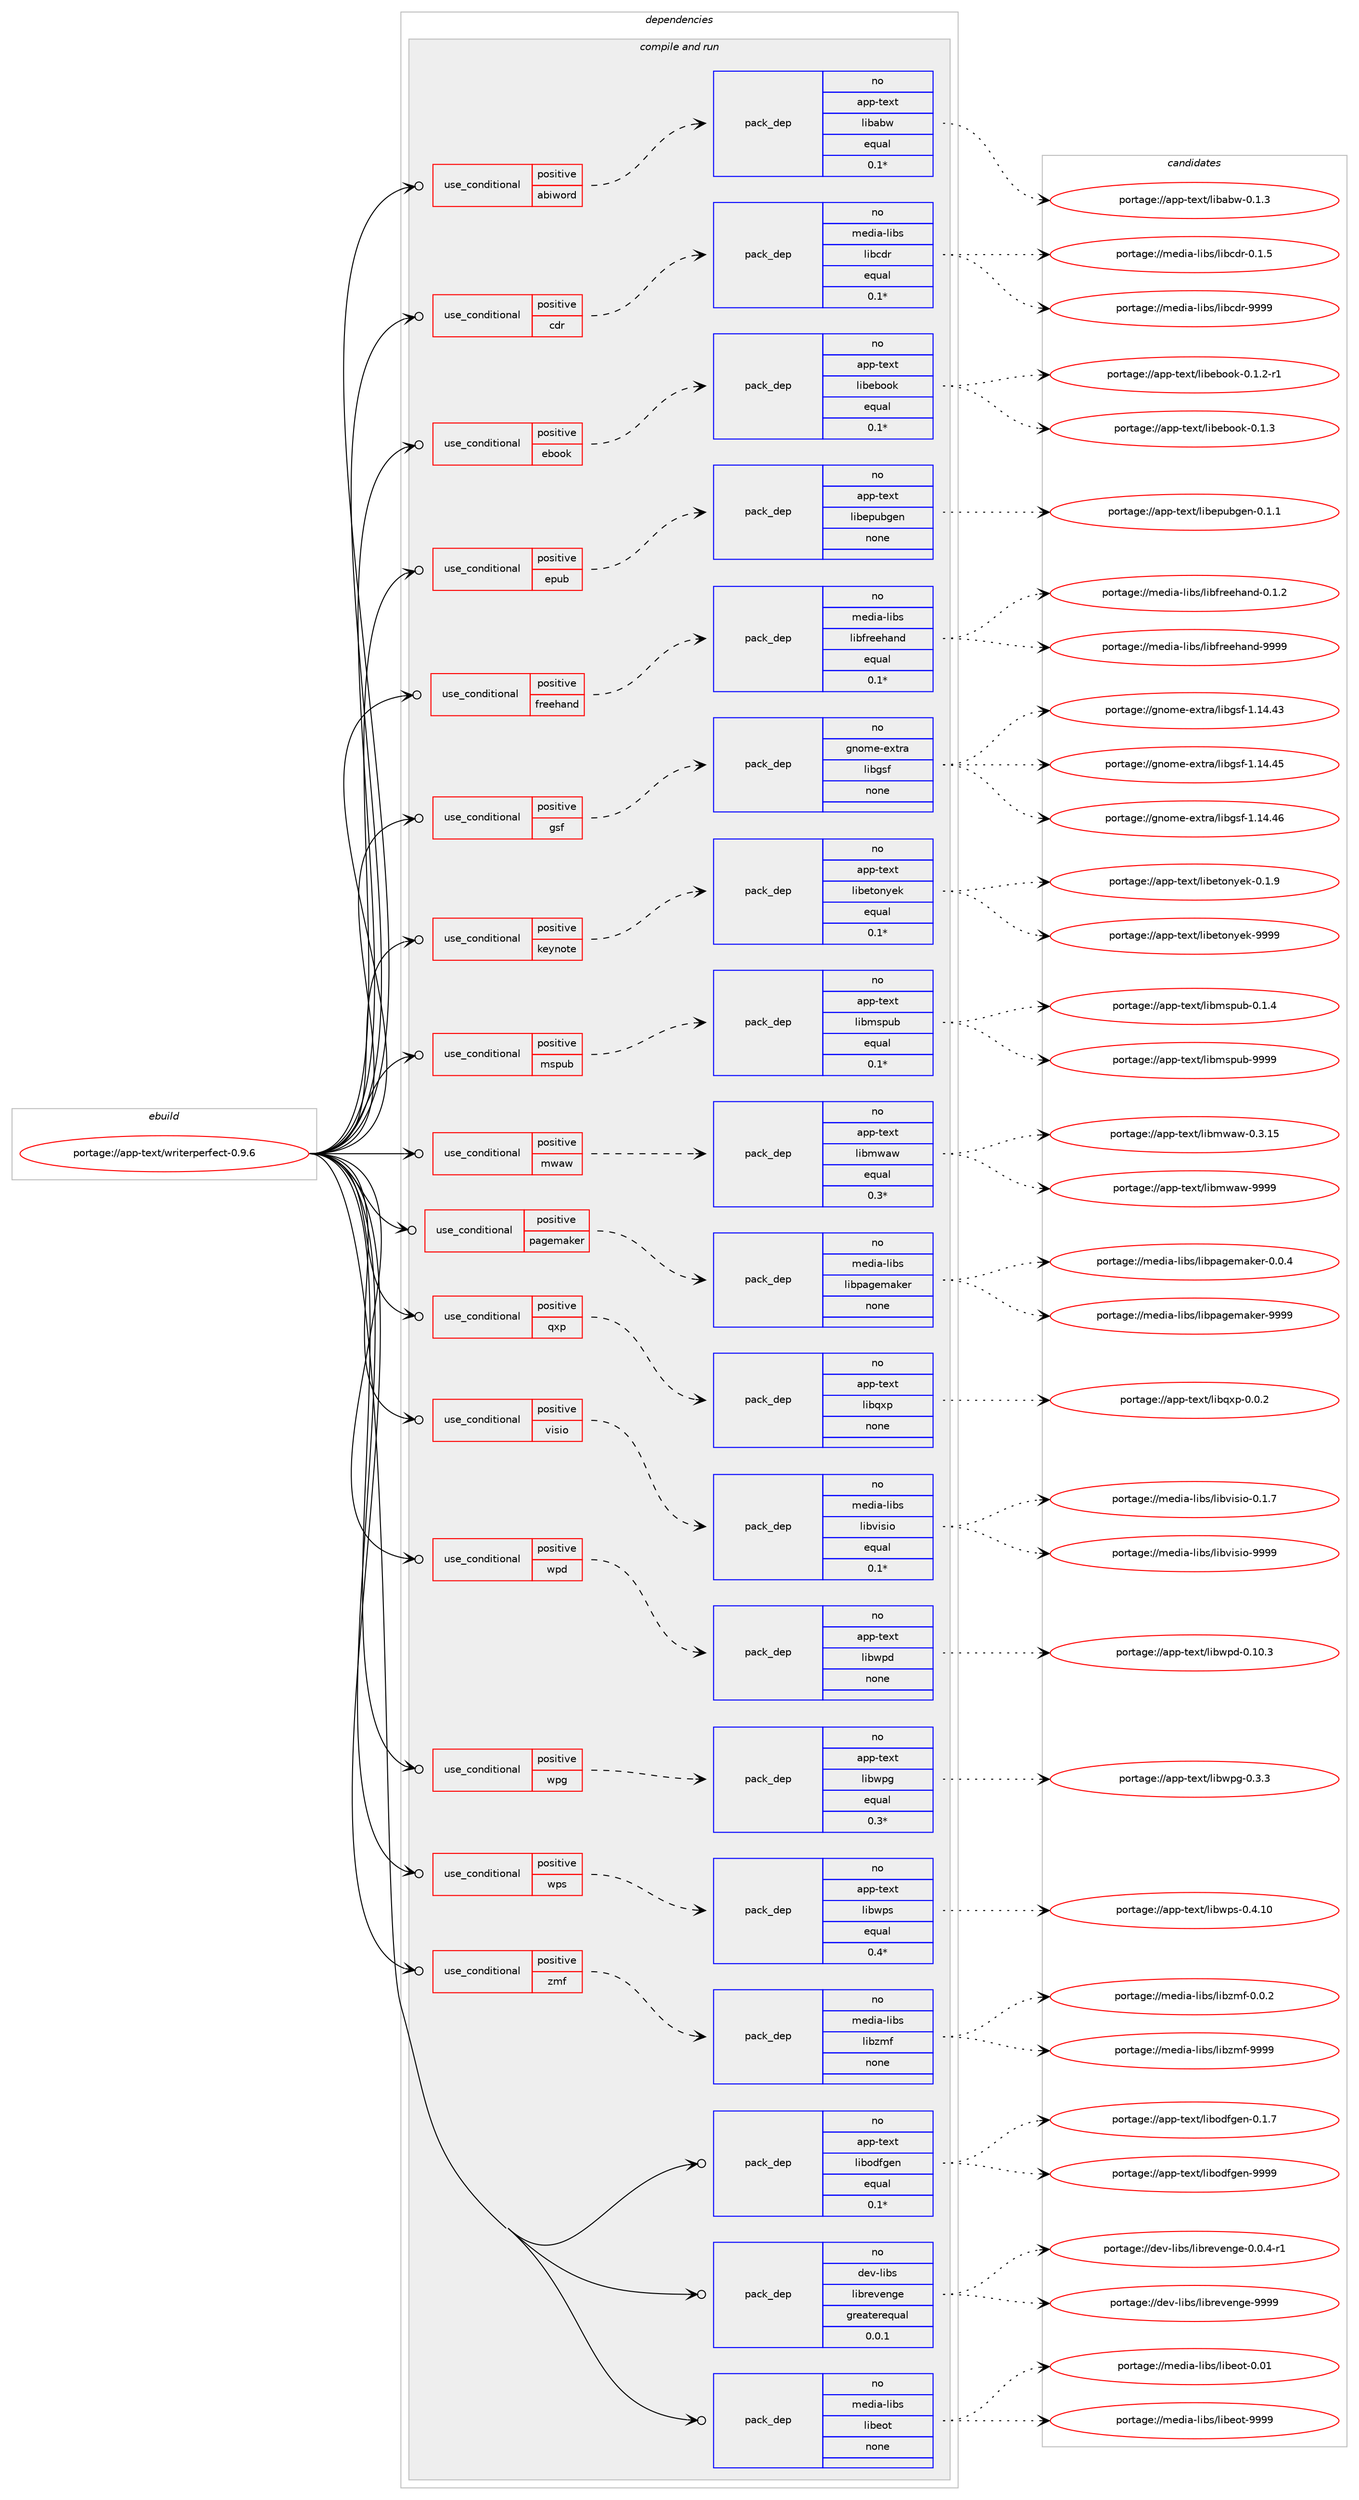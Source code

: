 digraph prolog {

# *************
# Graph options
# *************

newrank=true;
concentrate=true;
compound=true;
graph [rankdir=LR,fontname=Helvetica,fontsize=10,ranksep=1.5];#, ranksep=2.5, nodesep=0.2];
edge  [arrowhead=vee];
node  [fontname=Helvetica,fontsize=10];

# **********
# The ebuild
# **********

subgraph cluster_leftcol {
color=gray;
rank=same;
label=<<i>ebuild</i>>;
id [label="portage://app-text/writerperfect-0.9.6", color=red, width=4, href="../app-text/writerperfect-0.9.6.svg"];
}

# ****************
# The dependencies
# ****************

subgraph cluster_midcol {
color=gray;
label=<<i>dependencies</i>>;
subgraph cluster_compile {
fillcolor="#eeeeee";
style=filled;
label=<<i>compile</i>>;
}
subgraph cluster_compileandrun {
fillcolor="#eeeeee";
style=filled;
label=<<i>compile and run</i>>;
subgraph cond11593 {
dependency48494 [label=<<TABLE BORDER="0" CELLBORDER="1" CELLSPACING="0" CELLPADDING="4"><TR><TD ROWSPAN="3" CELLPADDING="10">use_conditional</TD></TR><TR><TD>positive</TD></TR><TR><TD>abiword</TD></TR></TABLE>>, shape=none, color=red];
subgraph pack36064 {
dependency48495 [label=<<TABLE BORDER="0" CELLBORDER="1" CELLSPACING="0" CELLPADDING="4" WIDTH="220"><TR><TD ROWSPAN="6" CELLPADDING="30">pack_dep</TD></TR><TR><TD WIDTH="110">no</TD></TR><TR><TD>app-text</TD></TR><TR><TD>libabw</TD></TR><TR><TD>equal</TD></TR><TR><TD>0.1*</TD></TR></TABLE>>, shape=none, color=blue];
}
dependency48494:e -> dependency48495:w [weight=20,style="dashed",arrowhead="vee"];
}
id:e -> dependency48494:w [weight=20,style="solid",arrowhead="odotvee"];
subgraph cond11594 {
dependency48496 [label=<<TABLE BORDER="0" CELLBORDER="1" CELLSPACING="0" CELLPADDING="4"><TR><TD ROWSPAN="3" CELLPADDING="10">use_conditional</TD></TR><TR><TD>positive</TD></TR><TR><TD>cdr</TD></TR></TABLE>>, shape=none, color=red];
subgraph pack36065 {
dependency48497 [label=<<TABLE BORDER="0" CELLBORDER="1" CELLSPACING="0" CELLPADDING="4" WIDTH="220"><TR><TD ROWSPAN="6" CELLPADDING="30">pack_dep</TD></TR><TR><TD WIDTH="110">no</TD></TR><TR><TD>media-libs</TD></TR><TR><TD>libcdr</TD></TR><TR><TD>equal</TD></TR><TR><TD>0.1*</TD></TR></TABLE>>, shape=none, color=blue];
}
dependency48496:e -> dependency48497:w [weight=20,style="dashed",arrowhead="vee"];
}
id:e -> dependency48496:w [weight=20,style="solid",arrowhead="odotvee"];
subgraph cond11595 {
dependency48498 [label=<<TABLE BORDER="0" CELLBORDER="1" CELLSPACING="0" CELLPADDING="4"><TR><TD ROWSPAN="3" CELLPADDING="10">use_conditional</TD></TR><TR><TD>positive</TD></TR><TR><TD>ebook</TD></TR></TABLE>>, shape=none, color=red];
subgraph pack36066 {
dependency48499 [label=<<TABLE BORDER="0" CELLBORDER="1" CELLSPACING="0" CELLPADDING="4" WIDTH="220"><TR><TD ROWSPAN="6" CELLPADDING="30">pack_dep</TD></TR><TR><TD WIDTH="110">no</TD></TR><TR><TD>app-text</TD></TR><TR><TD>libebook</TD></TR><TR><TD>equal</TD></TR><TR><TD>0.1*</TD></TR></TABLE>>, shape=none, color=blue];
}
dependency48498:e -> dependency48499:w [weight=20,style="dashed",arrowhead="vee"];
}
id:e -> dependency48498:w [weight=20,style="solid",arrowhead="odotvee"];
subgraph cond11596 {
dependency48500 [label=<<TABLE BORDER="0" CELLBORDER="1" CELLSPACING="0" CELLPADDING="4"><TR><TD ROWSPAN="3" CELLPADDING="10">use_conditional</TD></TR><TR><TD>positive</TD></TR><TR><TD>epub</TD></TR></TABLE>>, shape=none, color=red];
subgraph pack36067 {
dependency48501 [label=<<TABLE BORDER="0" CELLBORDER="1" CELLSPACING="0" CELLPADDING="4" WIDTH="220"><TR><TD ROWSPAN="6" CELLPADDING="30">pack_dep</TD></TR><TR><TD WIDTH="110">no</TD></TR><TR><TD>app-text</TD></TR><TR><TD>libepubgen</TD></TR><TR><TD>none</TD></TR><TR><TD></TD></TR></TABLE>>, shape=none, color=blue];
}
dependency48500:e -> dependency48501:w [weight=20,style="dashed",arrowhead="vee"];
}
id:e -> dependency48500:w [weight=20,style="solid",arrowhead="odotvee"];
subgraph cond11597 {
dependency48502 [label=<<TABLE BORDER="0" CELLBORDER="1" CELLSPACING="0" CELLPADDING="4"><TR><TD ROWSPAN="3" CELLPADDING="10">use_conditional</TD></TR><TR><TD>positive</TD></TR><TR><TD>freehand</TD></TR></TABLE>>, shape=none, color=red];
subgraph pack36068 {
dependency48503 [label=<<TABLE BORDER="0" CELLBORDER="1" CELLSPACING="0" CELLPADDING="4" WIDTH="220"><TR><TD ROWSPAN="6" CELLPADDING="30">pack_dep</TD></TR><TR><TD WIDTH="110">no</TD></TR><TR><TD>media-libs</TD></TR><TR><TD>libfreehand</TD></TR><TR><TD>equal</TD></TR><TR><TD>0.1*</TD></TR></TABLE>>, shape=none, color=blue];
}
dependency48502:e -> dependency48503:w [weight=20,style="dashed",arrowhead="vee"];
}
id:e -> dependency48502:w [weight=20,style="solid",arrowhead="odotvee"];
subgraph cond11598 {
dependency48504 [label=<<TABLE BORDER="0" CELLBORDER="1" CELLSPACING="0" CELLPADDING="4"><TR><TD ROWSPAN="3" CELLPADDING="10">use_conditional</TD></TR><TR><TD>positive</TD></TR><TR><TD>gsf</TD></TR></TABLE>>, shape=none, color=red];
subgraph pack36069 {
dependency48505 [label=<<TABLE BORDER="0" CELLBORDER="1" CELLSPACING="0" CELLPADDING="4" WIDTH="220"><TR><TD ROWSPAN="6" CELLPADDING="30">pack_dep</TD></TR><TR><TD WIDTH="110">no</TD></TR><TR><TD>gnome-extra</TD></TR><TR><TD>libgsf</TD></TR><TR><TD>none</TD></TR><TR><TD></TD></TR></TABLE>>, shape=none, color=blue];
}
dependency48504:e -> dependency48505:w [weight=20,style="dashed",arrowhead="vee"];
}
id:e -> dependency48504:w [weight=20,style="solid",arrowhead="odotvee"];
subgraph cond11599 {
dependency48506 [label=<<TABLE BORDER="0" CELLBORDER="1" CELLSPACING="0" CELLPADDING="4"><TR><TD ROWSPAN="3" CELLPADDING="10">use_conditional</TD></TR><TR><TD>positive</TD></TR><TR><TD>keynote</TD></TR></TABLE>>, shape=none, color=red];
subgraph pack36070 {
dependency48507 [label=<<TABLE BORDER="0" CELLBORDER="1" CELLSPACING="0" CELLPADDING="4" WIDTH="220"><TR><TD ROWSPAN="6" CELLPADDING="30">pack_dep</TD></TR><TR><TD WIDTH="110">no</TD></TR><TR><TD>app-text</TD></TR><TR><TD>libetonyek</TD></TR><TR><TD>equal</TD></TR><TR><TD>0.1*</TD></TR></TABLE>>, shape=none, color=blue];
}
dependency48506:e -> dependency48507:w [weight=20,style="dashed",arrowhead="vee"];
}
id:e -> dependency48506:w [weight=20,style="solid",arrowhead="odotvee"];
subgraph cond11600 {
dependency48508 [label=<<TABLE BORDER="0" CELLBORDER="1" CELLSPACING="0" CELLPADDING="4"><TR><TD ROWSPAN="3" CELLPADDING="10">use_conditional</TD></TR><TR><TD>positive</TD></TR><TR><TD>mspub</TD></TR></TABLE>>, shape=none, color=red];
subgraph pack36071 {
dependency48509 [label=<<TABLE BORDER="0" CELLBORDER="1" CELLSPACING="0" CELLPADDING="4" WIDTH="220"><TR><TD ROWSPAN="6" CELLPADDING="30">pack_dep</TD></TR><TR><TD WIDTH="110">no</TD></TR><TR><TD>app-text</TD></TR><TR><TD>libmspub</TD></TR><TR><TD>equal</TD></TR><TR><TD>0.1*</TD></TR></TABLE>>, shape=none, color=blue];
}
dependency48508:e -> dependency48509:w [weight=20,style="dashed",arrowhead="vee"];
}
id:e -> dependency48508:w [weight=20,style="solid",arrowhead="odotvee"];
subgraph cond11601 {
dependency48510 [label=<<TABLE BORDER="0" CELLBORDER="1" CELLSPACING="0" CELLPADDING="4"><TR><TD ROWSPAN="3" CELLPADDING="10">use_conditional</TD></TR><TR><TD>positive</TD></TR><TR><TD>mwaw</TD></TR></TABLE>>, shape=none, color=red];
subgraph pack36072 {
dependency48511 [label=<<TABLE BORDER="0" CELLBORDER="1" CELLSPACING="0" CELLPADDING="4" WIDTH="220"><TR><TD ROWSPAN="6" CELLPADDING="30">pack_dep</TD></TR><TR><TD WIDTH="110">no</TD></TR><TR><TD>app-text</TD></TR><TR><TD>libmwaw</TD></TR><TR><TD>equal</TD></TR><TR><TD>0.3*</TD></TR></TABLE>>, shape=none, color=blue];
}
dependency48510:e -> dependency48511:w [weight=20,style="dashed",arrowhead="vee"];
}
id:e -> dependency48510:w [weight=20,style="solid",arrowhead="odotvee"];
subgraph cond11602 {
dependency48512 [label=<<TABLE BORDER="0" CELLBORDER="1" CELLSPACING="0" CELLPADDING="4"><TR><TD ROWSPAN="3" CELLPADDING="10">use_conditional</TD></TR><TR><TD>positive</TD></TR><TR><TD>pagemaker</TD></TR></TABLE>>, shape=none, color=red];
subgraph pack36073 {
dependency48513 [label=<<TABLE BORDER="0" CELLBORDER="1" CELLSPACING="0" CELLPADDING="4" WIDTH="220"><TR><TD ROWSPAN="6" CELLPADDING="30">pack_dep</TD></TR><TR><TD WIDTH="110">no</TD></TR><TR><TD>media-libs</TD></TR><TR><TD>libpagemaker</TD></TR><TR><TD>none</TD></TR><TR><TD></TD></TR></TABLE>>, shape=none, color=blue];
}
dependency48512:e -> dependency48513:w [weight=20,style="dashed",arrowhead="vee"];
}
id:e -> dependency48512:w [weight=20,style="solid",arrowhead="odotvee"];
subgraph cond11603 {
dependency48514 [label=<<TABLE BORDER="0" CELLBORDER="1" CELLSPACING="0" CELLPADDING="4"><TR><TD ROWSPAN="3" CELLPADDING="10">use_conditional</TD></TR><TR><TD>positive</TD></TR><TR><TD>qxp</TD></TR></TABLE>>, shape=none, color=red];
subgraph pack36074 {
dependency48515 [label=<<TABLE BORDER="0" CELLBORDER="1" CELLSPACING="0" CELLPADDING="4" WIDTH="220"><TR><TD ROWSPAN="6" CELLPADDING="30">pack_dep</TD></TR><TR><TD WIDTH="110">no</TD></TR><TR><TD>app-text</TD></TR><TR><TD>libqxp</TD></TR><TR><TD>none</TD></TR><TR><TD></TD></TR></TABLE>>, shape=none, color=blue];
}
dependency48514:e -> dependency48515:w [weight=20,style="dashed",arrowhead="vee"];
}
id:e -> dependency48514:w [weight=20,style="solid",arrowhead="odotvee"];
subgraph cond11604 {
dependency48516 [label=<<TABLE BORDER="0" CELLBORDER="1" CELLSPACING="0" CELLPADDING="4"><TR><TD ROWSPAN="3" CELLPADDING="10">use_conditional</TD></TR><TR><TD>positive</TD></TR><TR><TD>visio</TD></TR></TABLE>>, shape=none, color=red];
subgraph pack36075 {
dependency48517 [label=<<TABLE BORDER="0" CELLBORDER="1" CELLSPACING="0" CELLPADDING="4" WIDTH="220"><TR><TD ROWSPAN="6" CELLPADDING="30">pack_dep</TD></TR><TR><TD WIDTH="110">no</TD></TR><TR><TD>media-libs</TD></TR><TR><TD>libvisio</TD></TR><TR><TD>equal</TD></TR><TR><TD>0.1*</TD></TR></TABLE>>, shape=none, color=blue];
}
dependency48516:e -> dependency48517:w [weight=20,style="dashed",arrowhead="vee"];
}
id:e -> dependency48516:w [weight=20,style="solid",arrowhead="odotvee"];
subgraph cond11605 {
dependency48518 [label=<<TABLE BORDER="0" CELLBORDER="1" CELLSPACING="0" CELLPADDING="4"><TR><TD ROWSPAN="3" CELLPADDING="10">use_conditional</TD></TR><TR><TD>positive</TD></TR><TR><TD>wpd</TD></TR></TABLE>>, shape=none, color=red];
subgraph pack36076 {
dependency48519 [label=<<TABLE BORDER="0" CELLBORDER="1" CELLSPACING="0" CELLPADDING="4" WIDTH="220"><TR><TD ROWSPAN="6" CELLPADDING="30">pack_dep</TD></TR><TR><TD WIDTH="110">no</TD></TR><TR><TD>app-text</TD></TR><TR><TD>libwpd</TD></TR><TR><TD>none</TD></TR><TR><TD></TD></TR></TABLE>>, shape=none, color=blue];
}
dependency48518:e -> dependency48519:w [weight=20,style="dashed",arrowhead="vee"];
}
id:e -> dependency48518:w [weight=20,style="solid",arrowhead="odotvee"];
subgraph cond11606 {
dependency48520 [label=<<TABLE BORDER="0" CELLBORDER="1" CELLSPACING="0" CELLPADDING="4"><TR><TD ROWSPAN="3" CELLPADDING="10">use_conditional</TD></TR><TR><TD>positive</TD></TR><TR><TD>wpg</TD></TR></TABLE>>, shape=none, color=red];
subgraph pack36077 {
dependency48521 [label=<<TABLE BORDER="0" CELLBORDER="1" CELLSPACING="0" CELLPADDING="4" WIDTH="220"><TR><TD ROWSPAN="6" CELLPADDING="30">pack_dep</TD></TR><TR><TD WIDTH="110">no</TD></TR><TR><TD>app-text</TD></TR><TR><TD>libwpg</TD></TR><TR><TD>equal</TD></TR><TR><TD>0.3*</TD></TR></TABLE>>, shape=none, color=blue];
}
dependency48520:e -> dependency48521:w [weight=20,style="dashed",arrowhead="vee"];
}
id:e -> dependency48520:w [weight=20,style="solid",arrowhead="odotvee"];
subgraph cond11607 {
dependency48522 [label=<<TABLE BORDER="0" CELLBORDER="1" CELLSPACING="0" CELLPADDING="4"><TR><TD ROWSPAN="3" CELLPADDING="10">use_conditional</TD></TR><TR><TD>positive</TD></TR><TR><TD>wps</TD></TR></TABLE>>, shape=none, color=red];
subgraph pack36078 {
dependency48523 [label=<<TABLE BORDER="0" CELLBORDER="1" CELLSPACING="0" CELLPADDING="4" WIDTH="220"><TR><TD ROWSPAN="6" CELLPADDING="30">pack_dep</TD></TR><TR><TD WIDTH="110">no</TD></TR><TR><TD>app-text</TD></TR><TR><TD>libwps</TD></TR><TR><TD>equal</TD></TR><TR><TD>0.4*</TD></TR></TABLE>>, shape=none, color=blue];
}
dependency48522:e -> dependency48523:w [weight=20,style="dashed",arrowhead="vee"];
}
id:e -> dependency48522:w [weight=20,style="solid",arrowhead="odotvee"];
subgraph cond11608 {
dependency48524 [label=<<TABLE BORDER="0" CELLBORDER="1" CELLSPACING="0" CELLPADDING="4"><TR><TD ROWSPAN="3" CELLPADDING="10">use_conditional</TD></TR><TR><TD>positive</TD></TR><TR><TD>zmf</TD></TR></TABLE>>, shape=none, color=red];
subgraph pack36079 {
dependency48525 [label=<<TABLE BORDER="0" CELLBORDER="1" CELLSPACING="0" CELLPADDING="4" WIDTH="220"><TR><TD ROWSPAN="6" CELLPADDING="30">pack_dep</TD></TR><TR><TD WIDTH="110">no</TD></TR><TR><TD>media-libs</TD></TR><TR><TD>libzmf</TD></TR><TR><TD>none</TD></TR><TR><TD></TD></TR></TABLE>>, shape=none, color=blue];
}
dependency48524:e -> dependency48525:w [weight=20,style="dashed",arrowhead="vee"];
}
id:e -> dependency48524:w [weight=20,style="solid",arrowhead="odotvee"];
subgraph pack36080 {
dependency48526 [label=<<TABLE BORDER="0" CELLBORDER="1" CELLSPACING="0" CELLPADDING="4" WIDTH="220"><TR><TD ROWSPAN="6" CELLPADDING="30">pack_dep</TD></TR><TR><TD WIDTH="110">no</TD></TR><TR><TD>app-text</TD></TR><TR><TD>libodfgen</TD></TR><TR><TD>equal</TD></TR><TR><TD>0.1*</TD></TR></TABLE>>, shape=none, color=blue];
}
id:e -> dependency48526:w [weight=20,style="solid",arrowhead="odotvee"];
subgraph pack36081 {
dependency48527 [label=<<TABLE BORDER="0" CELLBORDER="1" CELLSPACING="0" CELLPADDING="4" WIDTH="220"><TR><TD ROWSPAN="6" CELLPADDING="30">pack_dep</TD></TR><TR><TD WIDTH="110">no</TD></TR><TR><TD>dev-libs</TD></TR><TR><TD>librevenge</TD></TR><TR><TD>greaterequal</TD></TR><TR><TD>0.0.1</TD></TR></TABLE>>, shape=none, color=blue];
}
id:e -> dependency48527:w [weight=20,style="solid",arrowhead="odotvee"];
subgraph pack36082 {
dependency48528 [label=<<TABLE BORDER="0" CELLBORDER="1" CELLSPACING="0" CELLPADDING="4" WIDTH="220"><TR><TD ROWSPAN="6" CELLPADDING="30">pack_dep</TD></TR><TR><TD WIDTH="110">no</TD></TR><TR><TD>media-libs</TD></TR><TR><TD>libeot</TD></TR><TR><TD>none</TD></TR><TR><TD></TD></TR></TABLE>>, shape=none, color=blue];
}
id:e -> dependency48528:w [weight=20,style="solid",arrowhead="odotvee"];
}
subgraph cluster_run {
fillcolor="#eeeeee";
style=filled;
label=<<i>run</i>>;
}
}

# **************
# The candidates
# **************

subgraph cluster_choices {
rank=same;
color=gray;
label=<<i>candidates</i>>;

subgraph choice36064 {
color=black;
nodesep=1;
choiceportage971121124511610112011647108105989798119454846494651 [label="portage://app-text/libabw-0.1.3", color=red, width=4,href="../app-text/libabw-0.1.3.svg"];
dependency48495:e -> choiceportage971121124511610112011647108105989798119454846494651:w [style=dotted,weight="100"];
}
subgraph choice36065 {
color=black;
nodesep=1;
choiceportage109101100105974510810598115471081059899100114454846494653 [label="portage://media-libs/libcdr-0.1.5", color=red, width=4,href="../media-libs/libcdr-0.1.5.svg"];
choiceportage1091011001059745108105981154710810598991001144557575757 [label="portage://media-libs/libcdr-9999", color=red, width=4,href="../media-libs/libcdr-9999.svg"];
dependency48497:e -> choiceportage109101100105974510810598115471081059899100114454846494653:w [style=dotted,weight="100"];
dependency48497:e -> choiceportage1091011001059745108105981154710810598991001144557575757:w [style=dotted,weight="100"];
}
subgraph choice36066 {
color=black;
nodesep=1;
choiceportage97112112451161011201164710810598101981111111074548464946504511449 [label="portage://app-text/libebook-0.1.2-r1", color=red, width=4,href="../app-text/libebook-0.1.2-r1.svg"];
choiceportage9711211245116101120116471081059810198111111107454846494651 [label="portage://app-text/libebook-0.1.3", color=red, width=4,href="../app-text/libebook-0.1.3.svg"];
dependency48499:e -> choiceportage97112112451161011201164710810598101981111111074548464946504511449:w [style=dotted,weight="100"];
dependency48499:e -> choiceportage9711211245116101120116471081059810198111111107454846494651:w [style=dotted,weight="100"];
}
subgraph choice36067 {
color=black;
nodesep=1;
choiceportage9711211245116101120116471081059810111211798103101110454846494649 [label="portage://app-text/libepubgen-0.1.1", color=red, width=4,href="../app-text/libepubgen-0.1.1.svg"];
dependency48501:e -> choiceportage9711211245116101120116471081059810111211798103101110454846494649:w [style=dotted,weight="100"];
}
subgraph choice36068 {
color=black;
nodesep=1;
choiceportage109101100105974510810598115471081059810211410110110497110100454846494650 [label="portage://media-libs/libfreehand-0.1.2", color=red, width=4,href="../media-libs/libfreehand-0.1.2.svg"];
choiceportage1091011001059745108105981154710810598102114101101104971101004557575757 [label="portage://media-libs/libfreehand-9999", color=red, width=4,href="../media-libs/libfreehand-9999.svg"];
dependency48503:e -> choiceportage109101100105974510810598115471081059810211410110110497110100454846494650:w [style=dotted,weight="100"];
dependency48503:e -> choiceportage1091011001059745108105981154710810598102114101101104971101004557575757:w [style=dotted,weight="100"];
}
subgraph choice36069 {
color=black;
nodesep=1;
choiceportage103110111109101451011201161149747108105981031151024549464952465251 [label="portage://gnome-extra/libgsf-1.14.43", color=red, width=4,href="../gnome-extra/libgsf-1.14.43.svg"];
choiceportage103110111109101451011201161149747108105981031151024549464952465253 [label="portage://gnome-extra/libgsf-1.14.45", color=red, width=4,href="../gnome-extra/libgsf-1.14.45.svg"];
choiceportage103110111109101451011201161149747108105981031151024549464952465254 [label="portage://gnome-extra/libgsf-1.14.46", color=red, width=4,href="../gnome-extra/libgsf-1.14.46.svg"];
dependency48505:e -> choiceportage103110111109101451011201161149747108105981031151024549464952465251:w [style=dotted,weight="100"];
dependency48505:e -> choiceportage103110111109101451011201161149747108105981031151024549464952465253:w [style=dotted,weight="100"];
dependency48505:e -> choiceportage103110111109101451011201161149747108105981031151024549464952465254:w [style=dotted,weight="100"];
}
subgraph choice36070 {
color=black;
nodesep=1;
choiceportage97112112451161011201164710810598101116111110121101107454846494657 [label="portage://app-text/libetonyek-0.1.9", color=red, width=4,href="../app-text/libetonyek-0.1.9.svg"];
choiceportage971121124511610112011647108105981011161111101211011074557575757 [label="portage://app-text/libetonyek-9999", color=red, width=4,href="../app-text/libetonyek-9999.svg"];
dependency48507:e -> choiceportage97112112451161011201164710810598101116111110121101107454846494657:w [style=dotted,weight="100"];
dependency48507:e -> choiceportage971121124511610112011647108105981011161111101211011074557575757:w [style=dotted,weight="100"];
}
subgraph choice36071 {
color=black;
nodesep=1;
choiceportage9711211245116101120116471081059810911511211798454846494652 [label="portage://app-text/libmspub-0.1.4", color=red, width=4,href="../app-text/libmspub-0.1.4.svg"];
choiceportage97112112451161011201164710810598109115112117984557575757 [label="portage://app-text/libmspub-9999", color=red, width=4,href="../app-text/libmspub-9999.svg"];
dependency48509:e -> choiceportage9711211245116101120116471081059810911511211798454846494652:w [style=dotted,weight="100"];
dependency48509:e -> choiceportage97112112451161011201164710810598109115112117984557575757:w [style=dotted,weight="100"];
}
subgraph choice36072 {
color=black;
nodesep=1;
choiceportage971121124511610112011647108105981091199711945484651464953 [label="portage://app-text/libmwaw-0.3.15", color=red, width=4,href="../app-text/libmwaw-0.3.15.svg"];
choiceportage97112112451161011201164710810598109119971194557575757 [label="portage://app-text/libmwaw-9999", color=red, width=4,href="../app-text/libmwaw-9999.svg"];
dependency48511:e -> choiceportage971121124511610112011647108105981091199711945484651464953:w [style=dotted,weight="100"];
dependency48511:e -> choiceportage97112112451161011201164710810598109119971194557575757:w [style=dotted,weight="100"];
}
subgraph choice36073 {
color=black;
nodesep=1;
choiceportage10910110010597451081059811547108105981129710310110997107101114454846484652 [label="portage://media-libs/libpagemaker-0.0.4", color=red, width=4,href="../media-libs/libpagemaker-0.0.4.svg"];
choiceportage109101100105974510810598115471081059811297103101109971071011144557575757 [label="portage://media-libs/libpagemaker-9999", color=red, width=4,href="../media-libs/libpagemaker-9999.svg"];
dependency48513:e -> choiceportage10910110010597451081059811547108105981129710310110997107101114454846484652:w [style=dotted,weight="100"];
dependency48513:e -> choiceportage109101100105974510810598115471081059811297103101109971071011144557575757:w [style=dotted,weight="100"];
}
subgraph choice36074 {
color=black;
nodesep=1;
choiceportage97112112451161011201164710810598113120112454846484650 [label="portage://app-text/libqxp-0.0.2", color=red, width=4,href="../app-text/libqxp-0.0.2.svg"];
dependency48515:e -> choiceportage97112112451161011201164710810598113120112454846484650:w [style=dotted,weight="100"];
}
subgraph choice36075 {
color=black;
nodesep=1;
choiceportage1091011001059745108105981154710810598118105115105111454846494655 [label="portage://media-libs/libvisio-0.1.7", color=red, width=4,href="../media-libs/libvisio-0.1.7.svg"];
choiceportage10910110010597451081059811547108105981181051151051114557575757 [label="portage://media-libs/libvisio-9999", color=red, width=4,href="../media-libs/libvisio-9999.svg"];
dependency48517:e -> choiceportage1091011001059745108105981154710810598118105115105111454846494655:w [style=dotted,weight="100"];
dependency48517:e -> choiceportage10910110010597451081059811547108105981181051151051114557575757:w [style=dotted,weight="100"];
}
subgraph choice36076 {
color=black;
nodesep=1;
choiceportage9711211245116101120116471081059811911210045484649484651 [label="portage://app-text/libwpd-0.10.3", color=red, width=4,href="../app-text/libwpd-0.10.3.svg"];
dependency48519:e -> choiceportage9711211245116101120116471081059811911210045484649484651:w [style=dotted,weight="100"];
}
subgraph choice36077 {
color=black;
nodesep=1;
choiceportage97112112451161011201164710810598119112103454846514651 [label="portage://app-text/libwpg-0.3.3", color=red, width=4,href="../app-text/libwpg-0.3.3.svg"];
dependency48521:e -> choiceportage97112112451161011201164710810598119112103454846514651:w [style=dotted,weight="100"];
}
subgraph choice36078 {
color=black;
nodesep=1;
choiceportage9711211245116101120116471081059811911211545484652464948 [label="portage://app-text/libwps-0.4.10", color=red, width=4,href="../app-text/libwps-0.4.10.svg"];
dependency48523:e -> choiceportage9711211245116101120116471081059811911211545484652464948:w [style=dotted,weight="100"];
}
subgraph choice36079 {
color=black;
nodesep=1;
choiceportage1091011001059745108105981154710810598122109102454846484650 [label="portage://media-libs/libzmf-0.0.2", color=red, width=4,href="../media-libs/libzmf-0.0.2.svg"];
choiceportage10910110010597451081059811547108105981221091024557575757 [label="portage://media-libs/libzmf-9999", color=red, width=4,href="../media-libs/libzmf-9999.svg"];
dependency48525:e -> choiceportage1091011001059745108105981154710810598122109102454846484650:w [style=dotted,weight="100"];
dependency48525:e -> choiceportage10910110010597451081059811547108105981221091024557575757:w [style=dotted,weight="100"];
}
subgraph choice36080 {
color=black;
nodesep=1;
choiceportage97112112451161011201164710810598111100102103101110454846494655 [label="portage://app-text/libodfgen-0.1.7", color=red, width=4,href="../app-text/libodfgen-0.1.7.svg"];
choiceportage971121124511610112011647108105981111001021031011104557575757 [label="portage://app-text/libodfgen-9999", color=red, width=4,href="../app-text/libodfgen-9999.svg"];
dependency48526:e -> choiceportage97112112451161011201164710810598111100102103101110454846494655:w [style=dotted,weight="100"];
dependency48526:e -> choiceportage971121124511610112011647108105981111001021031011104557575757:w [style=dotted,weight="100"];
}
subgraph choice36081 {
color=black;
nodesep=1;
choiceportage100101118451081059811547108105981141011181011101031014548464846524511449 [label="portage://dev-libs/librevenge-0.0.4-r1", color=red, width=4,href="../dev-libs/librevenge-0.0.4-r1.svg"];
choiceportage100101118451081059811547108105981141011181011101031014557575757 [label="portage://dev-libs/librevenge-9999", color=red, width=4,href="../dev-libs/librevenge-9999.svg"];
dependency48527:e -> choiceportage100101118451081059811547108105981141011181011101031014548464846524511449:w [style=dotted,weight="100"];
dependency48527:e -> choiceportage100101118451081059811547108105981141011181011101031014557575757:w [style=dotted,weight="100"];
}
subgraph choice36082 {
color=black;
nodesep=1;
choiceportage10910110010597451081059811547108105981011111164548464849 [label="portage://media-libs/libeot-0.01", color=red, width=4,href="../media-libs/libeot-0.01.svg"];
choiceportage10910110010597451081059811547108105981011111164557575757 [label="portage://media-libs/libeot-9999", color=red, width=4,href="../media-libs/libeot-9999.svg"];
dependency48528:e -> choiceportage10910110010597451081059811547108105981011111164548464849:w [style=dotted,weight="100"];
dependency48528:e -> choiceportage10910110010597451081059811547108105981011111164557575757:w [style=dotted,weight="100"];
}
}

}

